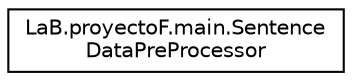 digraph "Representación gráfica de la clase"
{
 // INTERACTIVE_SVG=YES
 // LATEX_PDF_SIZE
  edge [fontname="Helvetica",fontsize="10",labelfontname="Helvetica",labelfontsize="10"];
  node [fontname="Helvetica",fontsize="10",shape=record];
  rankdir="LR";
  Node0 [label="LaB.proyectoF.main.Sentence\lDataPreProcessor",height=0.2,width=0.4,color="black", fillcolor="white", style="filled",URL="$class_la_b_1_1proyecto_f_1_1main_1_1_sentence_data_pre_processor.html",tooltip="clase encargada de todo el preprocesamiento del input"];
}
